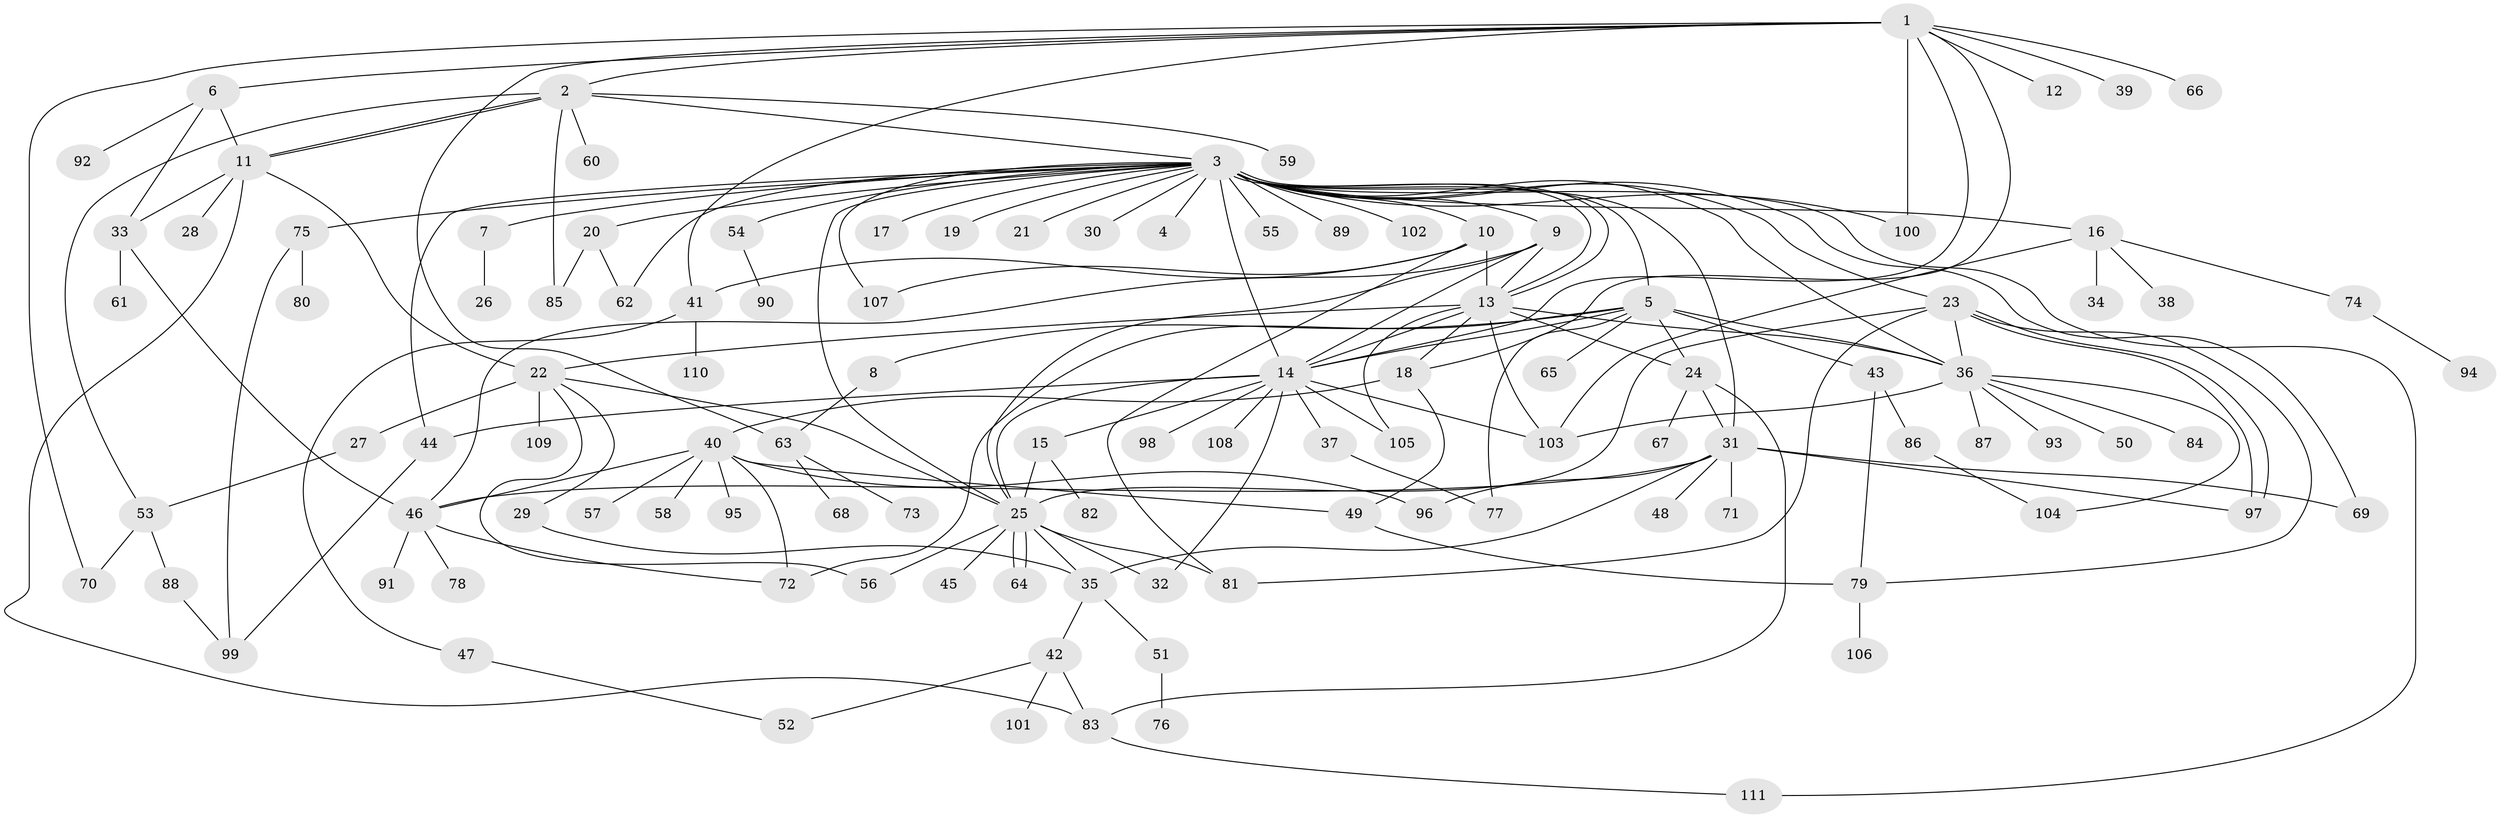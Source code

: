 // Generated by graph-tools (version 1.1) at 2025/14/03/09/25 04:14:34]
// undirected, 111 vertices, 172 edges
graph export_dot {
graph [start="1"]
  node [color=gray90,style=filled];
  1;
  2;
  3;
  4;
  5;
  6;
  7;
  8;
  9;
  10;
  11;
  12;
  13;
  14;
  15;
  16;
  17;
  18;
  19;
  20;
  21;
  22;
  23;
  24;
  25;
  26;
  27;
  28;
  29;
  30;
  31;
  32;
  33;
  34;
  35;
  36;
  37;
  38;
  39;
  40;
  41;
  42;
  43;
  44;
  45;
  46;
  47;
  48;
  49;
  50;
  51;
  52;
  53;
  54;
  55;
  56;
  57;
  58;
  59;
  60;
  61;
  62;
  63;
  64;
  65;
  66;
  67;
  68;
  69;
  70;
  71;
  72;
  73;
  74;
  75;
  76;
  77;
  78;
  79;
  80;
  81;
  82;
  83;
  84;
  85;
  86;
  87;
  88;
  89;
  90;
  91;
  92;
  93;
  94;
  95;
  96;
  97;
  98;
  99;
  100;
  101;
  102;
  103;
  104;
  105;
  106;
  107;
  108;
  109;
  110;
  111;
  1 -- 2;
  1 -- 6;
  1 -- 12;
  1 -- 14;
  1 -- 18;
  1 -- 39;
  1 -- 41;
  1 -- 63;
  1 -- 66;
  1 -- 70;
  1 -- 100;
  2 -- 3;
  2 -- 11;
  2 -- 11;
  2 -- 53;
  2 -- 59;
  2 -- 60;
  2 -- 85;
  3 -- 4;
  3 -- 5;
  3 -- 7;
  3 -- 9;
  3 -- 10;
  3 -- 13;
  3 -- 13;
  3 -- 14;
  3 -- 16;
  3 -- 17;
  3 -- 19;
  3 -- 20;
  3 -- 21;
  3 -- 23;
  3 -- 25;
  3 -- 30;
  3 -- 31;
  3 -- 36;
  3 -- 44;
  3 -- 54;
  3 -- 55;
  3 -- 62;
  3 -- 69;
  3 -- 75;
  3 -- 89;
  3 -- 100;
  3 -- 102;
  3 -- 107;
  3 -- 111;
  5 -- 8;
  5 -- 14;
  5 -- 24;
  5 -- 36;
  5 -- 43;
  5 -- 65;
  5 -- 72;
  5 -- 77;
  6 -- 11;
  6 -- 33;
  6 -- 92;
  7 -- 26;
  8 -- 63;
  9 -- 13;
  9 -- 14;
  9 -- 25;
  9 -- 46;
  10 -- 13;
  10 -- 41;
  10 -- 81;
  10 -- 107;
  11 -- 22;
  11 -- 28;
  11 -- 33;
  11 -- 83;
  13 -- 14;
  13 -- 18;
  13 -- 22;
  13 -- 24;
  13 -- 36;
  13 -- 103;
  13 -- 105;
  14 -- 15;
  14 -- 25;
  14 -- 32;
  14 -- 37;
  14 -- 44;
  14 -- 98;
  14 -- 103;
  14 -- 105;
  14 -- 108;
  15 -- 25;
  15 -- 82;
  16 -- 34;
  16 -- 38;
  16 -- 74;
  16 -- 103;
  18 -- 40;
  18 -- 49;
  20 -- 62;
  20 -- 85;
  22 -- 25;
  22 -- 27;
  22 -- 29;
  22 -- 56;
  22 -- 109;
  23 -- 25;
  23 -- 36;
  23 -- 79;
  23 -- 81;
  23 -- 97;
  23 -- 97;
  24 -- 31;
  24 -- 67;
  24 -- 83;
  25 -- 32;
  25 -- 35;
  25 -- 45;
  25 -- 56;
  25 -- 64;
  25 -- 64;
  25 -- 81;
  27 -- 53;
  29 -- 35;
  31 -- 35;
  31 -- 46;
  31 -- 48;
  31 -- 69;
  31 -- 71;
  31 -- 96;
  31 -- 97;
  33 -- 46;
  33 -- 61;
  35 -- 42;
  35 -- 51;
  36 -- 50;
  36 -- 84;
  36 -- 87;
  36 -- 93;
  36 -- 103;
  36 -- 104;
  37 -- 77;
  40 -- 46;
  40 -- 49;
  40 -- 57;
  40 -- 58;
  40 -- 72;
  40 -- 95;
  40 -- 96;
  41 -- 47;
  41 -- 110;
  42 -- 52;
  42 -- 83;
  42 -- 101;
  43 -- 79;
  43 -- 86;
  44 -- 99;
  46 -- 72;
  46 -- 78;
  46 -- 91;
  47 -- 52;
  49 -- 79;
  51 -- 76;
  53 -- 70;
  53 -- 88;
  54 -- 90;
  63 -- 68;
  63 -- 73;
  74 -- 94;
  75 -- 80;
  75 -- 99;
  79 -- 106;
  83 -- 111;
  86 -- 104;
  88 -- 99;
}
